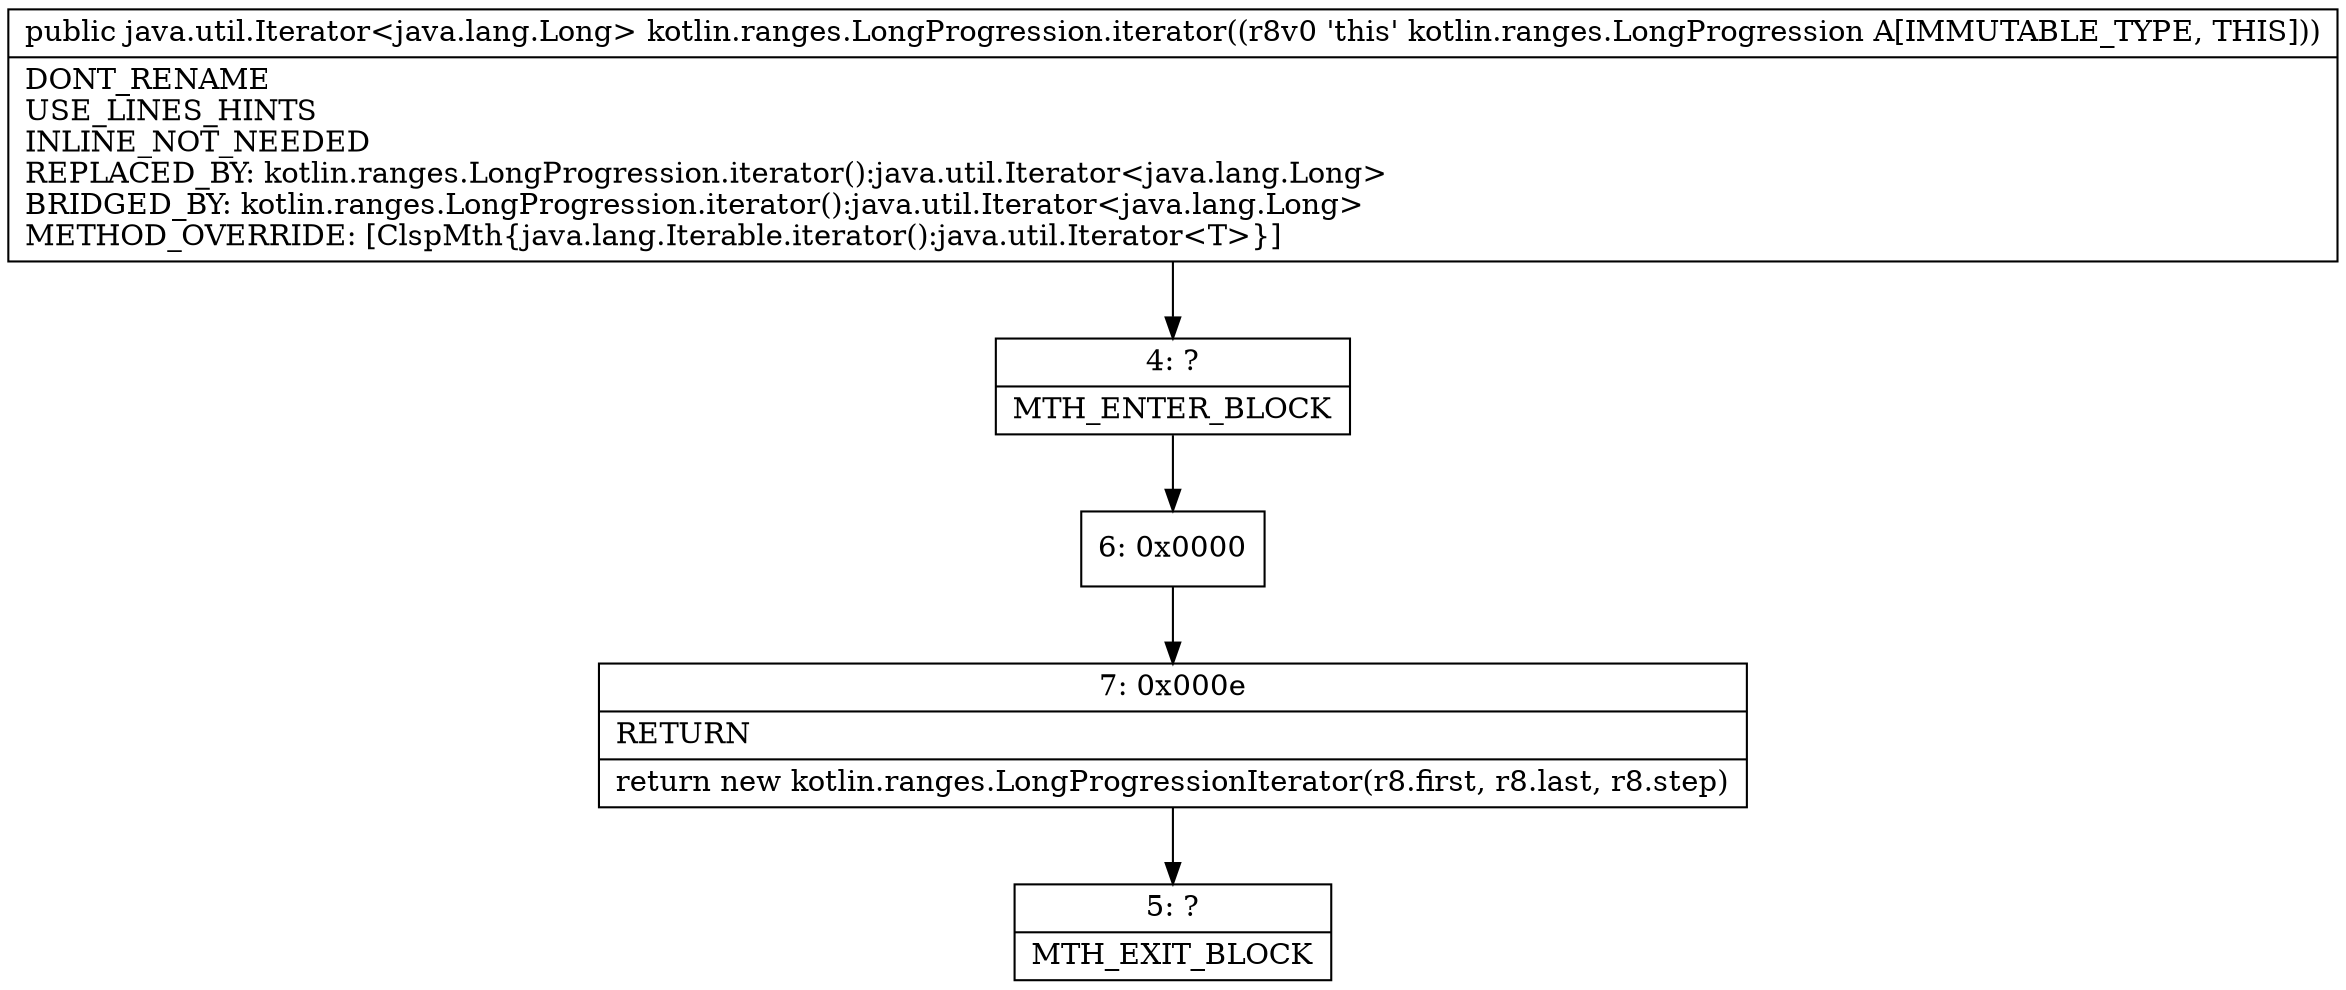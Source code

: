 digraph "CFG forkotlin.ranges.LongProgression.iterator()Lkotlin\/collections\/LongIterator;" {
Node_4 [shape=record,label="{4\:\ ?|MTH_ENTER_BLOCK\l}"];
Node_6 [shape=record,label="{6\:\ 0x0000}"];
Node_7 [shape=record,label="{7\:\ 0x000e|RETURN\l|return new kotlin.ranges.LongProgressionIterator(r8.first, r8.last, r8.step)\l}"];
Node_5 [shape=record,label="{5\:\ ?|MTH_EXIT_BLOCK\l}"];
MethodNode[shape=record,label="{public java.util.Iterator\<java.lang.Long\> kotlin.ranges.LongProgression.iterator((r8v0 'this' kotlin.ranges.LongProgression A[IMMUTABLE_TYPE, THIS]))  | DONT_RENAME\lUSE_LINES_HINTS\lINLINE_NOT_NEEDED\lREPLACED_BY: kotlin.ranges.LongProgression.iterator():java.util.Iterator\<java.lang.Long\>\lBRIDGED_BY: kotlin.ranges.LongProgression.iterator():java.util.Iterator\<java.lang.Long\>\lMETHOD_OVERRIDE: [ClspMth\{java.lang.Iterable.iterator():java.util.Iterator\<T\>\}]\l}"];
MethodNode -> Node_4;Node_4 -> Node_6;
Node_6 -> Node_7;
Node_7 -> Node_5;
}

